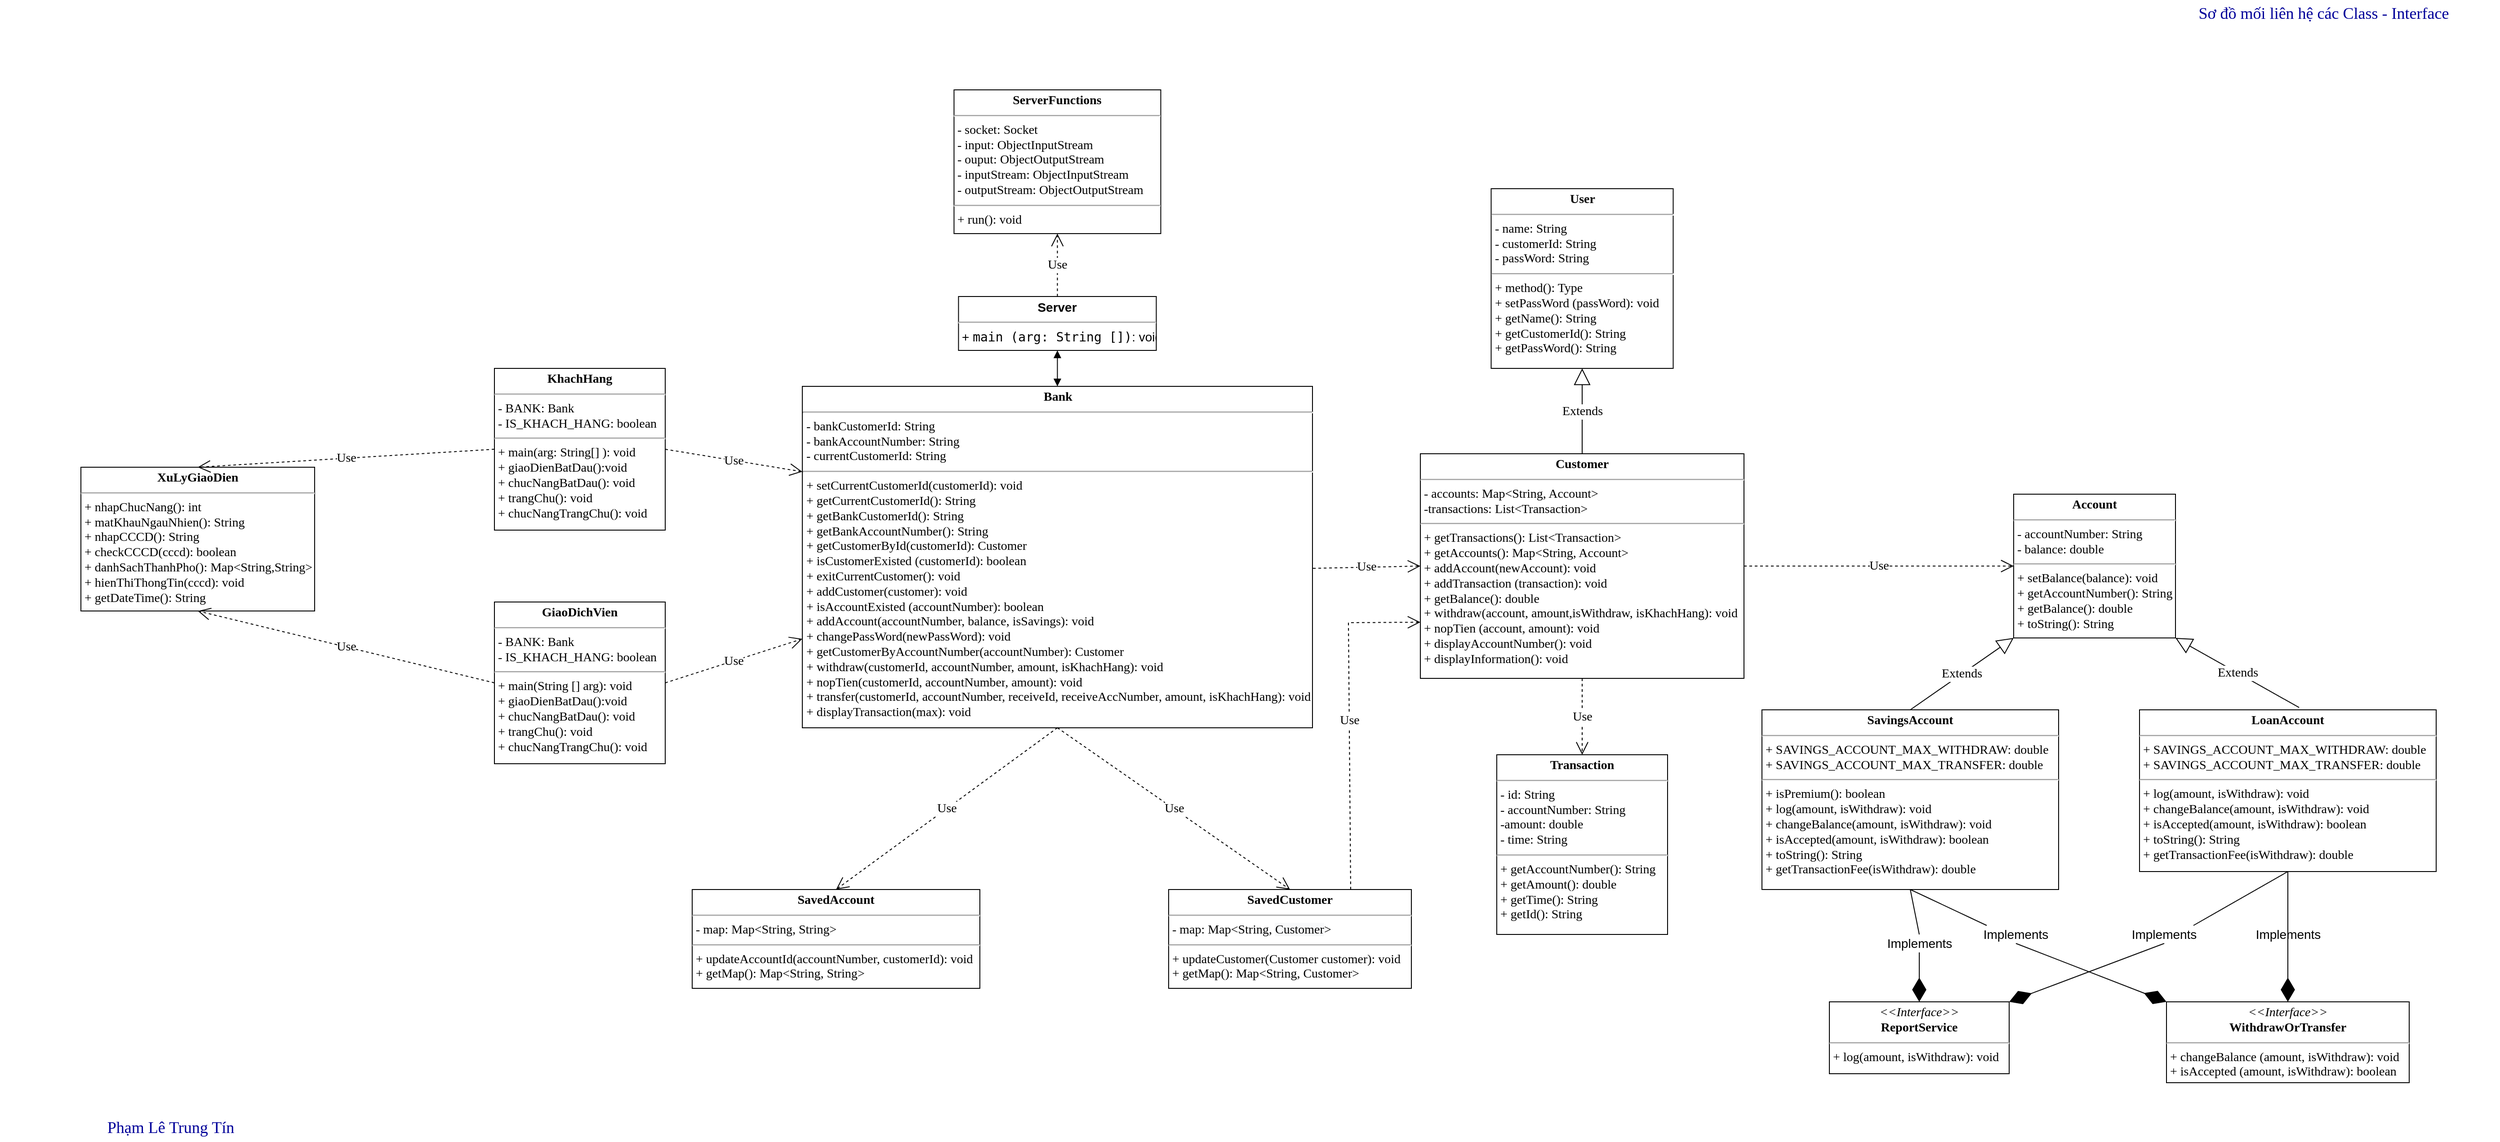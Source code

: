 <mxfile version="20.5.3" type="device"><diagram id="5MwMbsYOCPeQJ1MlZJoD" name="Page-1"><mxGraphModel dx="2586" dy="900" grid="1" gridSize="10" guides="1" tooltips="1" connect="1" arrows="1" fold="1" page="1" pageScale="1" pageWidth="850" pageHeight="1100" math="0" shadow="0"><root><mxCell id="0"/><mxCell id="1" parent="0"/><mxCell id="a6GrlZNtxc8CHDFFGJ54-2" value="&lt;p style=&quot;margin: 4px 0px 0px; text-align: center; font-size: 14px;&quot;&gt;&lt;b style=&quot;font-size: 14px;&quot;&gt;KhachHang&lt;/b&gt;&lt;/p&gt;&lt;hr style=&quot;font-size: 14px;&quot;&gt;&lt;p style=&quot;margin: 0px 0px 0px 4px; font-size: 14px;&quot;&gt;- BANK: Bank&lt;/p&gt;&lt;p style=&quot;margin: 0px 0px 0px 4px; font-size: 14px;&quot;&gt;- IS_KHACH_HANG: boolean&lt;/p&gt;&lt;hr style=&quot;font-size: 14px;&quot;&gt;&lt;p style=&quot;margin: 0px 0px 0px 4px; font-size: 14px;&quot;&gt;+ main(arg: String[] ): void&lt;/p&gt;&lt;p style=&quot;margin: 0px 0px 0px 4px; font-size: 14px;&quot;&gt;+&amp;nbsp;&lt;span style=&quot;background-color: rgb(255, 255, 255); font-size: 14px;&quot;&gt;giaoDienBatDau():void&lt;/span&gt;&lt;/p&gt;&lt;p style=&quot;margin: 0px 0px 0px 4px; font-size: 14px;&quot;&gt;&lt;span style=&quot;background-color: rgb(255, 255, 255); font-size: 14px;&quot;&gt;+&amp;nbsp;&lt;/span&gt;&lt;span style=&quot;font-size: 14px;&quot;&gt;chucNangBatDau&lt;/span&gt;&lt;span style=&quot;background-color: rgb(255, 255, 255); font-size: 14px;&quot;&gt;(): void&lt;/span&gt;&lt;/p&gt;&lt;p style=&quot;margin: 0px 0px 0px 4px; font-size: 14px;&quot;&gt;&lt;span style=&quot;background-color: rgb(255, 255, 255); font-size: 14px;&quot;&gt;+&amp;nbsp;&lt;/span&gt;&lt;span style=&quot;font-size: 14px;&quot;&gt;trangChu&lt;/span&gt;&lt;span style=&quot;background-color: rgb(255, 255, 255); font-size: 14px;&quot;&gt;(): void&lt;/span&gt;&lt;/p&gt;&lt;p style=&quot;margin: 0px 0px 0px 4px; font-size: 14px;&quot;&gt;&lt;span style=&quot;background-color: rgb(255, 255, 255); font-size: 14px;&quot;&gt;+&amp;nbsp;&lt;/span&gt;&lt;span style=&quot;font-size: 14px;&quot;&gt;chucNangTrangChu&lt;/span&gt;&lt;span style=&quot;background-color: rgb(255, 255, 255); font-size: 14px;&quot;&gt;(): void&lt;/span&gt;&lt;/p&gt;" style="verticalAlign=top;align=left;overflow=fill;fontSize=14;fontFamily=Times New Roman;html=1;strokeColor=#000000;fontColor=#000000;" parent="1" vertex="1"><mxGeometry x="-190" y="490" width="190" height="180" as="geometry"/></mxCell><mxCell id="a6GrlZNtxc8CHDFFGJ54-3" value="&lt;p style=&quot;margin: 4px 0px 0px; text-align: center; font-size: 14px;&quot;&gt;&lt;b style=&quot;font-size: 14px;&quot;&gt;GiaoDichVien&lt;/b&gt;&lt;/p&gt;&lt;hr style=&quot;font-size: 14px;&quot;&gt;&lt;p style=&quot;margin: 0px 0px 0px 4px; font-size: 14px;&quot;&gt;- BANK: Bank&lt;/p&gt;&lt;p style=&quot;margin: 0px 0px 0px 4px; font-size: 14px;&quot;&gt;- IS_KHACH_HANG: boolean&lt;/p&gt;&lt;hr style=&quot;font-size: 14px;&quot;&gt;&lt;p style=&quot;margin: 0px 0px 0px 4px; font-size: 14px;&quot;&gt;+ main(String [] arg): void&lt;/p&gt;&lt;p style=&quot;margin: 0px 0px 0px 4px; font-size: 14px;&quot;&gt;+&amp;nbsp;&lt;span style=&quot;background-color: rgb(255, 255, 255); font-size: 14px;&quot;&gt;giaoDienBatDau():void&lt;/span&gt;&lt;/p&gt;&lt;p style=&quot;margin: 0px 0px 0px 4px; font-size: 14px;&quot;&gt;&lt;span style=&quot;background-color: rgb(255, 255, 255); font-size: 14px;&quot;&gt;+&amp;nbsp;&lt;/span&gt;&lt;span style=&quot;font-size: 14px;&quot;&gt;chucNangBatDau&lt;/span&gt;&lt;span style=&quot;background-color: rgb(255, 255, 255); font-size: 14px;&quot;&gt;(): void&lt;/span&gt;&lt;/p&gt;&lt;p style=&quot;margin: 0px 0px 0px 4px; font-size: 14px;&quot;&gt;&lt;span style=&quot;background-color: rgb(255, 255, 255); font-size: 14px;&quot;&gt;+&amp;nbsp;&lt;/span&gt;&lt;span style=&quot;font-size: 14px;&quot;&gt;trangChu&lt;/span&gt;&lt;span style=&quot;background-color: rgb(255, 255, 255); font-size: 14px;&quot;&gt;(): void&lt;/span&gt;&lt;/p&gt;&lt;p style=&quot;margin: 0px 0px 0px 4px; font-size: 14px;&quot;&gt;&lt;span style=&quot;background-color: rgb(255, 255, 255); font-size: 14px;&quot;&gt;+&amp;nbsp;&lt;/span&gt;&lt;span style=&quot;font-size: 14px;&quot;&gt;chucNangTrangChu&lt;/span&gt;&lt;span style=&quot;background-color: rgb(255, 255, 255); font-size: 14px;&quot;&gt;(): void&lt;/span&gt;&lt;/p&gt;" style="verticalAlign=top;align=left;overflow=fill;fontSize=14;fontFamily=Times New Roman;html=1;strokeColor=#000000;fontColor=#000000;" parent="1" vertex="1"><mxGeometry x="-190" y="750" width="190" height="180" as="geometry"/></mxCell><mxCell id="a6GrlZNtxc8CHDFFGJ54-4" value="&lt;p style=&quot;margin: 4px 0px 0px; text-align: center; font-size: 14px;&quot;&gt;&lt;b style=&quot;font-size: 14px;&quot;&gt;Bank&lt;/b&gt;&lt;/p&gt;&lt;hr style=&quot;font-size: 14px;&quot;&gt;&lt;p style=&quot;margin: 0px 0px 0px 4px; font-size: 14px;&quot;&gt;-&amp;nbsp;&lt;span style=&quot;background-color: rgb(255, 255, 255); font-size: 14px;&quot;&gt;bankCustomerId&lt;/span&gt;&lt;span style=&quot;background-color: initial; font-size: 14px;&quot;&gt;: String&lt;/span&gt;&lt;/p&gt;&lt;p style=&quot;margin: 0px 0px 0px 4px; font-size: 14px;&quot;&gt;-&amp;nbsp;&lt;span style=&quot;background-color: rgb(255, 255, 255); font-size: 14px;&quot;&gt;bankAccountNumber:&lt;/span&gt;&lt;span style=&quot;background-color: initial; font-size: 14px;&quot;&gt;&amp;nbsp;String&lt;/span&gt;&lt;/p&gt;&lt;p style=&quot;margin: 0px 0px 0px 4px; font-size: 14px;&quot;&gt;&lt;span style=&quot;background-color: initial; font-size: 14px;&quot;&gt;-&amp;nbsp;&lt;/span&gt;&lt;span style=&quot;background-color: rgb(255, 255, 255); font-size: 14px;&quot;&gt;currentCustomerId: String&lt;/span&gt;&lt;/p&gt;&lt;hr style=&quot;font-size: 14px;&quot;&gt;&lt;p style=&quot;margin: 0px 0px 0px 4px; font-size: 14px;&quot;&gt;+&amp;nbsp;&lt;span style=&quot;font-size: 14px;&quot;&gt;setCurrentCustomerId&lt;/span&gt;&lt;span style=&quot;background-color: rgb(255, 255, 255); font-size: 14px;&quot;&gt;(&lt;/span&gt;&lt;span style=&quot;background-color: rgb(255, 255, 255); font-size: 14px;&quot;&gt;customerId): void&lt;/span&gt;&lt;/p&gt;&lt;p style=&quot;margin: 0px 0px 0px 4px; font-size: 14px;&quot;&gt;&lt;span style=&quot;background-color: rgb(255, 255, 255); font-size: 14px;&quot;&gt;+&amp;nbsp;&lt;/span&gt;&lt;span style=&quot;font-size: 14px;&quot;&gt;getCurrentCustomerId&lt;/span&gt;&lt;span style=&quot;background-color: rgb(255, 255, 255); font-size: 14px;&quot;&gt;(): String&lt;/span&gt;&lt;/p&gt;&lt;p style=&quot;margin: 0px 0px 0px 4px; font-size: 14px;&quot;&gt;+&amp;nbsp;&lt;span style=&quot;font-size: 14px;&quot;&gt;getBankCustomerId&lt;/span&gt;&lt;span style=&quot;background-color: rgb(255, 255, 255); font-size: 14px;&quot;&gt;()&lt;/span&gt;&lt;span style=&quot;background-color: initial; font-size: 14px;&quot;&gt;: String&lt;/span&gt;&lt;/p&gt;&lt;p style=&quot;margin: 0px 0px 0px 4px; font-size: 14px;&quot;&gt;&lt;span style=&quot;background-color: initial; font-size: 14px;&quot;&gt;+&amp;nbsp;&lt;/span&gt;&lt;span style=&quot;font-size: 14px;&quot;&gt;getBankAccountNumber&lt;/span&gt;&lt;span style=&quot;background-color: rgb(255, 255, 255); font-size: 14px;&quot;&gt;(): String&lt;/span&gt;&lt;/p&gt;&lt;p style=&quot;margin: 0px 0px 0px 4px; font-size: 14px;&quot;&gt;+&amp;nbsp;&lt;span style=&quot;background-color: rgb(255, 255, 255); font-size: 14px;&quot;&gt;getCustomerById&lt;/span&gt;&lt;span style=&quot;background-color: rgb(255, 255, 255); font-size: 14px;&quot;&gt;(&lt;/span&gt;&lt;span style=&quot;background-color: rgb(255, 255, 255); font-size: 14px;&quot;&gt;customerId)&lt;/span&gt;&lt;span style=&quot;background-color: rgb(255, 255, 255); font-size: 14px;&quot;&gt;:&amp;nbsp;&lt;/span&gt;&lt;span style=&quot;background-color: rgb(255, 255, 255); font-size: 14px;&quot;&gt;Customer&lt;/span&gt;&lt;/p&gt;&lt;p style=&quot;margin: 0px 0px 0px 4px; font-size: 14px;&quot;&gt;&lt;span style=&quot;background-color: rgb(255, 255, 255); font-size: 14px;&quot;&gt;+&amp;nbsp;&lt;/span&gt;&lt;span style=&quot;font-size: 14px;&quot;&gt;isCustomerExisted &lt;/span&gt;&lt;span style=&quot;background-color: rgb(255, 255, 255); font-size: 14px;&quot;&gt;(&lt;/span&gt;&lt;span style=&quot;background-color: rgb(255, 255, 255); font-size: 14px;&quot;&gt;customerId): boolean&lt;/span&gt;&lt;/p&gt;&lt;p style=&quot;margin: 0px 0px 0px 4px; font-size: 14px;&quot;&gt;&lt;span style=&quot;background-color: rgb(255, 255, 255); font-size: 14px;&quot;&gt;+&amp;nbsp;&lt;/span&gt;&lt;span style=&quot;font-size: 14px;&quot;&gt;exitCurrentCustomer&lt;/span&gt;&lt;span style=&quot;background-color: rgb(255, 255, 255); font-size: 14px;&quot;&gt;(): void&lt;/span&gt;&lt;/p&gt;&lt;p style=&quot;margin: 0px 0px 0px 4px; font-size: 14px;&quot;&gt;&lt;span style=&quot;background-color: rgb(255, 255, 255); font-size: 14px;&quot;&gt;+&amp;nbsp;&lt;/span&gt;&lt;span style=&quot;font-size: 14px;&quot;&gt;addCustomer&lt;/span&gt;&lt;span style=&quot;background-color: rgb(255, 255, 255); font-size: 14px;&quot;&gt;(&lt;/span&gt;&lt;span style=&quot;background-color: rgb(255, 255, 255); font-size: 14px;&quot;&gt;customer): void&lt;/span&gt;&lt;/p&gt;&lt;p style=&quot;margin: 0px 0px 0px 4px; font-size: 14px;&quot;&gt;&lt;span style=&quot;background-color: rgb(255, 255, 255); font-size: 14px;&quot;&gt;+&amp;nbsp;&lt;/span&gt;&lt;span style=&quot;font-size: 14px;&quot;&gt;isAccountExisted &lt;/span&gt;&lt;span style=&quot;background-color: rgb(255, 255, 255); font-size: 14px;&quot;&gt;(&lt;/span&gt;&lt;span style=&quot;background-color: rgb(255, 255, 255); font-size: 14px;&quot;&gt;accountNumber): boolean&lt;/span&gt;&lt;/p&gt;&lt;p style=&quot;margin: 0px 0px 0px 4px; font-size: 14px;&quot;&gt;&lt;span style=&quot;background-color: rgb(255, 255, 255); font-size: 14px;&quot;&gt;+&amp;nbsp;&lt;/span&gt;&lt;span style=&quot;font-size: 14px;&quot;&gt;addAccount&lt;/span&gt;&lt;span style=&quot;background-color: rgb(255, 255, 255); font-size: 14px;&quot;&gt;(&lt;/span&gt;&lt;span style=&quot;background-color: rgb(255, 255, 255); font-size: 14px;&quot;&gt;accountNumber, &lt;/span&gt;&lt;span style=&quot;background-color: rgb(255, 255, 255); font-size: 14px;&quot;&gt;balance, &lt;/span&gt;&lt;span style=&quot;background-color: rgb(255, 255, 255); font-size: 14px;&quot;&gt;isSavings): void&lt;/span&gt;&lt;/p&gt;&lt;p style=&quot;margin: 0px 0px 0px 4px; font-size: 14px;&quot;&gt;&lt;span style=&quot;background-color: rgb(255, 255, 255); font-size: 14px;&quot;&gt;+&amp;nbsp;&lt;/span&gt;changePassWord&lt;span style=&quot;background-color: rgb(255, 255, 255);&quot;&gt;(&lt;/span&gt;&lt;span style=&quot;background-color: rgb(255, 255, 255);&quot;&gt;newPassWord): void&lt;/span&gt;&lt;/p&gt;&lt;p style=&quot;margin: 0px 0px 0px 4px; font-size: 14px;&quot;&gt;&lt;span style=&quot;background-color: rgb(255, 255, 255); font-size: 14px;&quot;&gt;+&amp;nbsp;&lt;/span&gt;&lt;span style=&quot;font-size: 14px;&quot;&gt;getCustomerByAccountNumber&lt;/span&gt;&lt;span style=&quot;background-color: rgb(255, 255, 255); font-size: 14px;&quot;&gt;(&lt;/span&gt;&lt;span style=&quot;background-color: rgb(255, 255, 255); font-size: 14px;&quot;&gt;accountNumber): Customer&lt;/span&gt;&lt;/p&gt;&lt;p style=&quot;margin: 0px 0px 0px 4px; font-size: 14px;&quot;&gt;&lt;span style=&quot;background-color: rgb(255, 255, 255); font-size: 14px;&quot;&gt;+&amp;nbsp;&lt;/span&gt;&lt;span style=&quot;font-size: 14px;&quot;&gt;withdraw&lt;/span&gt;&lt;span style=&quot;background-color: rgb(255, 255, 255); font-size: 14px;&quot;&gt;(&lt;/span&gt;&lt;span style=&quot;background-color: rgb(255, 255, 255); font-size: 14px;&quot;&gt;customerId, &lt;/span&gt;&lt;span style=&quot;background-color: rgb(255, 255, 255); font-size: 14px;&quot;&gt;accountNumber, &lt;/span&gt;&lt;span style=&quot;background-color: rgb(255, 255, 255); font-size: 14px;&quot;&gt;amount, &lt;/span&gt;&lt;span style=&quot;background-color: rgb(255, 255, 255); font-size: 14px;&quot;&gt;isKhachHang): void&lt;/span&gt;&lt;/p&gt;&lt;p style=&quot;margin: 0px 0px 0px 4px; font-size: 14px;&quot;&gt;&lt;span style=&quot;background-color: rgb(255, 255, 255); font-size: 14px;&quot;&gt;+&amp;nbsp;&lt;/span&gt;&lt;span style=&quot;font-size: 14px;&quot;&gt;nopTien&lt;/span&gt;&lt;span style=&quot;background-color: rgb(255, 255, 255); font-size: 14px;&quot;&gt;(&lt;/span&gt;&lt;span style=&quot;background-color: rgb(255, 255, 255);&quot;&gt;customerId,&amp;nbsp;&lt;/span&gt;&lt;span style=&quot;background-color: rgb(255, 255, 255);&quot;&gt;accountNumber&lt;/span&gt;&lt;span style=&quot;background-color: rgb(255, 255, 255); font-size: 14px;&quot;&gt;, &lt;/span&gt;&lt;span style=&quot;background-color: rgb(255, 255, 255); font-size: 14px;&quot;&gt;amount): void&lt;/span&gt;&lt;/p&gt;&lt;p style=&quot;margin: 0px 0px 0px 4px; font-size: 14px;&quot;&gt;+ transfer&lt;span style=&quot;background-color: rgb(255, 255, 255); font-size: 14px;&quot;&gt;(&lt;/span&gt;&lt;span style=&quot;background-color: rgb(255, 255, 255);&quot;&gt;customerId,&amp;nbsp;&lt;/span&gt;&lt;span style=&quot;background-color: rgb(255, 255, 255);&quot;&gt;accountNumber, receiveId, receiveAccNumber&lt;/span&gt;&lt;span style=&quot;background-color: rgb(255, 255, 255); font-size: 14px;&quot;&gt;, &lt;/span&gt;&lt;span style=&quot;background-color: rgb(255, 255, 255); font-size: 14px;&quot;&gt;amount, &lt;/span&gt;i&lt;span style=&quot;background-color: rgb(255, 255, 255); font-size: 14px;&quot;&gt;sKhachHang): void&lt;/span&gt;&lt;/p&gt;&lt;p style=&quot;margin: 0px 0px 0px 4px; font-size: 14px;&quot;&gt;&lt;span style=&quot;background-color: rgb(255, 255, 255); font-size: 14px;&quot;&gt;+ displayTransaction&lt;/span&gt;(max): void&lt;/p&gt;&lt;p style=&quot;margin: 0px 0px 0px 4px; font-size: 14px;&quot;&gt;&lt;span style=&quot;background-color: rgb(255, 255, 255); font-size: 14px;&quot;&gt;&lt;br style=&quot;font-size: 14px;&quot;&gt;&lt;/span&gt;&lt;/p&gt;" style="verticalAlign=middle;align=left;overflow=fill;fontSize=14;fontFamily=Times New Roman;html=1;strokeColor=#000000;fontColor=#000000;" parent="1" vertex="1"><mxGeometry x="152.5" y="510" width="567.5" height="380" as="geometry"/></mxCell><mxCell id="a6GrlZNtxc8CHDFFGJ54-5" value="&lt;p style=&quot;margin: 4px 0px 0px; text-align: center; font-size: 14px;&quot;&gt;&lt;b style=&quot;font-size: 14px;&quot;&gt;Customer&lt;/b&gt;&lt;/p&gt;&lt;hr style=&quot;font-size: 14px;&quot;&gt;&lt;p style=&quot;margin: 0px 0px 0px 4px; font-size: 14px;&quot;&gt;-&amp;nbsp;&lt;span style=&quot;background-color: rgb(255, 255, 255); font-size: 14px;&quot;&gt;accounts&lt;/span&gt;&lt;span style=&quot;background-color: initial; font-size: 14px;&quot;&gt;:&amp;nbsp;&lt;/span&gt;&lt;span style=&quot;font-size: 14px;&quot;&gt;Map&lt;/span&gt;&lt;span style=&quot;background-color: rgb(255, 255, 255); font-size: 14px;&quot;&gt;&amp;lt;&lt;/span&gt;&lt;span style=&quot;font-size: 14px;&quot;&gt;String&lt;/span&gt;&lt;span style=&quot;background-color: rgb(255, 255, 255); font-size: 14px;&quot;&gt;, &lt;/span&gt;&lt;span style=&quot;font-size: 14px;&quot;&gt;Account&lt;/span&gt;&lt;span style=&quot;background-color: rgb(255, 255, 255); font-size: 14px;&quot;&gt;&amp;gt;&lt;/span&gt;&lt;/p&gt;&lt;p style=&quot;margin: 0px 0px 0px 4px; font-size: 14px;&quot;&gt;&lt;span style=&quot;background-color: rgb(255, 255, 255); font-size: 14px;&quot;&gt;-&lt;/span&gt;&lt;span style=&quot;background-color: rgb(255, 255, 255); font-size: 14px;&quot;&gt;transactions:&amp;nbsp;&lt;/span&gt;&lt;span style=&quot;font-size: 14px;&quot;&gt;List&lt;/span&gt;&lt;span style=&quot;background-color: rgb(255, 255, 255); font-size: 14px;&quot;&gt;&amp;lt;&lt;/span&gt;&lt;span style=&quot;font-size: 14px;&quot;&gt;Transaction&lt;/span&gt;&lt;span style=&quot;background-color: rgb(255, 255, 255); font-size: 14px;&quot;&gt;&amp;gt;&lt;/span&gt;&lt;/p&gt;&lt;hr style=&quot;font-size: 14px;&quot;&gt;&lt;p style=&quot;margin: 0px 0px 0px 4px; font-size: 14px;&quot;&gt;+&amp;nbsp;&lt;span style=&quot;background-color: rgb(255, 255, 255); font-size: 14px;&quot;&gt;getTransactions&lt;/span&gt;&lt;span style=&quot;background-color: initial; font-size: 14px;&quot;&gt;():&amp;nbsp;&lt;/span&gt;&lt;span style=&quot;font-size: 14px;&quot;&gt;List&lt;/span&gt;&lt;span style=&quot;background-color: rgb(255, 255, 255); font-size: 14px;&quot;&gt;&amp;lt;&lt;/span&gt;&lt;span style=&quot;font-size: 14px;&quot;&gt;Transaction&lt;/span&gt;&lt;span style=&quot;background-color: rgb(255, 255, 255); font-size: 14px;&quot;&gt;&amp;gt;&lt;/span&gt;&lt;/p&gt;&lt;p style=&quot;margin: 0px 0px 0px 4px; font-size: 14px;&quot;&gt;&lt;span style=&quot;background-color: rgb(255, 255, 255); font-size: 14px;&quot;&gt;+&amp;nbsp;&lt;/span&gt;&lt;span style=&quot;font-size: 14px;&quot;&gt;getAccounts&lt;/span&gt;&lt;span style=&quot;background-color: rgb(255, 255, 255); font-size: 14px;&quot;&gt;():&amp;nbsp;&lt;/span&gt;&lt;span style=&quot;font-size: 14px;&quot;&gt;Map&lt;/span&gt;&lt;span style=&quot;background-color: rgb(255, 255, 255); font-size: 14px;&quot;&gt;&amp;lt;&lt;/span&gt;&lt;span style=&quot;font-size: 14px;&quot;&gt;String&lt;/span&gt;&lt;span style=&quot;background-color: rgb(255, 255, 255); font-size: 14px;&quot;&gt;, &lt;/span&gt;&lt;span style=&quot;font-size: 14px;&quot;&gt;Account&lt;/span&gt;&lt;span style=&quot;background-color: rgb(255, 255, 255); font-size: 14px;&quot;&gt;&amp;gt;&lt;/span&gt;&lt;/p&gt;&lt;p style=&quot;margin: 0px 0px 0px 4px; font-size: 14px;&quot;&gt;&lt;span style=&quot;background-color: rgb(255, 255, 255); font-size: 14px;&quot;&gt;+&amp;nbsp;&lt;/span&gt;&lt;span style=&quot;font-size: 14px;&quot;&gt;addAccount&lt;/span&gt;&lt;span style=&quot;background-color: rgb(255, 255, 255); font-size: 14px;&quot;&gt;(&lt;/span&gt;&lt;span style=&quot;background-color: rgb(255, 255, 255); font-size: 14px;&quot;&gt;newAccount): void&lt;/span&gt;&lt;/p&gt;&lt;p style=&quot;margin: 0px 0px 0px 4px; font-size: 14px;&quot;&gt;&lt;span style=&quot;background-color: rgb(255, 255, 255); font-size: 14px;&quot;&gt;+&amp;nbsp;&lt;/span&gt;&lt;span style=&quot;font-size: 14px;&quot;&gt;addTransaction &lt;/span&gt;&lt;span style=&quot;background-color: rgb(255, 255, 255); font-size: 14px;&quot;&gt;(&lt;/span&gt;&lt;span style=&quot;background-color: rgb(255, 255, 255); font-size: 14px;&quot;&gt;transaction): void&lt;/span&gt;&lt;/p&gt;&lt;p style=&quot;margin: 0px 0px 0px 4px; font-size: 14px;&quot;&gt;&lt;span style=&quot;background-color: rgb(255, 255, 255); font-size: 14px;&quot;&gt;+&amp;nbsp;&lt;/span&gt;&lt;span style=&quot;font-size: 14px;&quot;&gt;getBalance&lt;/span&gt;&lt;span style=&quot;background-color: rgb(255, 255, 255); font-size: 14px;&quot;&gt;(): double&lt;/span&gt;&lt;/p&gt;&lt;p style=&quot;margin: 0px 0px 0px 4px; font-size: 14px;&quot;&gt;&lt;span style=&quot;background-color: rgb(255, 255, 255); font-size: 14px;&quot;&gt;+&amp;nbsp;&lt;/span&gt;&lt;span style=&quot;font-size: 14px;&quot;&gt;withdraw&lt;/span&gt;&lt;span style=&quot;background-color: rgb(255, 255, 255); font-size: 14px;&quot;&gt;(&lt;/span&gt;&lt;span style=&quot;background-color: rgb(255, 255, 255); font-size: 14px;&quot;&gt;account, &lt;/span&gt;&lt;span style=&quot;background-color: rgb(255, 255, 255); font-size: 14px;&quot;&gt;amount,&lt;/span&gt;&lt;span style=&quot;background-color: rgb(255, 255, 255); font-size: 14px;&quot;&gt;isWithdraw, &lt;/span&gt;&lt;span style=&quot;background-color: rgb(255, 255, 255); font-size: 14px;&quot;&gt;isKhachHang): void&lt;/span&gt;&lt;/p&gt;&lt;p style=&quot;margin: 0px 0px 0px 4px; font-size: 14px;&quot;&gt;&lt;span style=&quot;background-color: rgb(255, 255, 255); font-size: 14px;&quot;&gt;+&amp;nbsp;&lt;/span&gt;&lt;span style=&quot;font-size: 14px;&quot;&gt;nopTien &lt;/span&gt;&lt;span style=&quot;background-color: rgb(255, 255, 255); font-size: 14px;&quot;&gt;(&lt;/span&gt;&lt;span style=&quot;background-color: rgb(255, 255, 255); font-size: 14px;&quot;&gt;account, &lt;/span&gt;&lt;span style=&quot;background-color: rgb(255, 255, 255); font-size: 14px;&quot;&gt;amount): void&lt;/span&gt;&lt;/p&gt;&lt;p style=&quot;margin: 0px 0px 0px 4px; font-size: 14px;&quot;&gt;&lt;span style=&quot;background-color: rgb(255, 255, 255); font-size: 14px;&quot;&gt;+&amp;nbsp;&lt;/span&gt;&lt;span style=&quot;font-size: 14px;&quot;&gt;displayAccountNumber&lt;/span&gt;&lt;span style=&quot;background-color: rgb(255, 255, 255); font-size: 14px;&quot;&gt;(): void&lt;/span&gt;&lt;/p&gt;&lt;p style=&quot;margin: 0px 0px 0px 4px; font-size: 14px;&quot;&gt;&lt;span style=&quot;background-color: rgb(255, 255, 255); font-size: 14px;&quot;&gt;+&amp;nbsp;&lt;/span&gt;&lt;span style=&quot;font-size: 14px;&quot;&gt;displayInformation&lt;/span&gt;&lt;span style=&quot;background-color: rgb(255, 255, 255); font-size: 14px;&quot;&gt;(): void&lt;/span&gt;&lt;/p&gt;" style="verticalAlign=top;align=left;overflow=fill;fontSize=14;fontFamily=Times New Roman;html=1;strokeColor=#000000;fontColor=#000000;" parent="1" vertex="1"><mxGeometry x="840" y="585" width="360" height="250" as="geometry"/></mxCell><mxCell id="a6GrlZNtxc8CHDFFGJ54-6" value="&lt;p style=&quot;margin: 4px 0px 0px; text-align: center; font-size: 14px;&quot;&gt;&lt;b style=&quot;font-size: 14px;&quot;&gt;Account&lt;/b&gt;&lt;/p&gt;&lt;hr style=&quot;font-size: 14px;&quot;&gt;&lt;p style=&quot;margin: 0px 0px 0px 4px; font-size: 14px;&quot;&gt;-&amp;nbsp;&lt;span style=&quot;background-color: rgb(255, 255, 255); font-size: 14px;&quot;&gt;accountNumber&lt;/span&gt;&lt;span style=&quot;background-color: initial; font-size: 14px;&quot;&gt;: String&lt;/span&gt;&lt;/p&gt;&lt;p style=&quot;margin: 0px 0px 0px 4px; font-size: 14px;&quot;&gt;&lt;span style=&quot;background-color: initial; font-size: 14px;&quot;&gt;-&amp;nbsp;&lt;/span&gt;&lt;span style=&quot;background-color: rgb(255, 255, 255); font-size: 14px;&quot;&gt;balance: double&lt;/span&gt;&lt;/p&gt;&lt;hr style=&quot;font-size: 14px;&quot;&gt;&lt;p style=&quot;margin: 0px 0px 0px 4px; font-size: 14px;&quot;&gt;+&amp;nbsp;&lt;span style=&quot;font-size: 14px;&quot;&gt;setBalance&lt;/span&gt;&lt;span style=&quot;background-color: rgb(255, 255, 255); font-size: 14px;&quot;&gt;(&lt;/span&gt;&lt;span style=&quot;background-color: rgb(255, 255, 255); font-size: 14px;&quot;&gt;balance)&lt;/span&gt;&lt;span style=&quot;background-color: initial; font-size: 14px;&quot;&gt;: void&lt;/span&gt;&lt;/p&gt;&lt;p style=&quot;margin: 0px 0px 0px 4px; font-size: 14px;&quot;&gt;+&amp;nbsp;&lt;span style=&quot;font-size: 14px;&quot;&gt;getAccountNumber&lt;/span&gt;&lt;span style=&quot;background-color: rgb(255, 255, 255); font-size: 14px;&quot;&gt;(): String&lt;/span&gt;&lt;/p&gt;&lt;p style=&quot;margin: 0px 0px 0px 4px; font-size: 14px;&quot;&gt;&lt;span style=&quot;background-color: rgb(255, 255, 255); font-size: 14px;&quot;&gt;+&amp;nbsp;&lt;/span&gt;&lt;span style=&quot;font-size: 14px;&quot;&gt;getBalance&lt;/span&gt;&lt;span style=&quot;background-color: rgb(255, 255, 255); font-size: 14px;&quot;&gt;(): double&lt;/span&gt;&lt;/p&gt;&lt;p style=&quot;margin: 0px 0px 0px 4px; font-size: 14px;&quot;&gt;&lt;span style=&quot;background-color: rgb(255, 255, 255); font-size: 14px;&quot;&gt;+&amp;nbsp;&lt;/span&gt;&lt;span style=&quot;font-size: 14px;&quot;&gt;toString&lt;/span&gt;&lt;span style=&quot;background-color: rgb(255, 255, 255); font-size: 14px;&quot;&gt;(): String&lt;/span&gt;&lt;/p&gt;" style="verticalAlign=top;align=left;overflow=fill;fontSize=14;fontFamily=Times New Roman;html=1;strokeColor=#000000;fontColor=#000000;" parent="1" vertex="1"><mxGeometry x="1500" y="630" width="180" height="160" as="geometry"/></mxCell><mxCell id="a6GrlZNtxc8CHDFFGJ54-7" value="&lt;p style=&quot;margin: 4px 0px 0px; text-align: center; font-size: 14px;&quot;&gt;&lt;b style=&quot;font-size: 14px;&quot;&gt;SavingsAccount&lt;/b&gt;&lt;/p&gt;&lt;hr style=&quot;font-size: 14px;&quot;&gt;&lt;p style=&quot;margin: 0px 0px 0px 4px; font-size: 14px;&quot;&gt;+&amp;nbsp;&lt;span style=&quot;background-color: rgb(255, 255, 255); font-size: 14px;&quot;&gt;SAVINGS_ACCOUNT_MAX_WITHDRAW&lt;/span&gt;&lt;span style=&quot;background-color: initial; font-size: 14px;&quot;&gt;: double&lt;/span&gt;&lt;/p&gt;&lt;p style=&quot;margin: 0px 0px 0px 4px; font-size: 14px;&quot;&gt;&lt;span style=&quot;background-color: initial; font-size: 14px;&quot;&gt;+&amp;nbsp;&lt;/span&gt;&lt;span style=&quot;background-color: rgb(255, 255, 255); font-size: 14px;&quot;&gt;SAVINGS_ACCOUNT_MAX_TRANSFER: double&lt;/span&gt;&lt;/p&gt;&lt;hr style=&quot;font-size: 14px;&quot;&gt;&lt;p style=&quot;margin: 0px 0px 0px 4px; font-size: 14px;&quot;&gt;+&amp;nbsp;&lt;span style=&quot;font-size: 14px;&quot;&gt;isPremium&lt;/span&gt;&lt;span style=&quot;background-color: rgb(255, 255, 255); font-size: 14px;&quot;&gt;()&lt;/span&gt;&lt;span style=&quot;background-color: initial; font-size: 14px;&quot;&gt;: boolean&lt;/span&gt;&lt;/p&gt;&lt;p style=&quot;margin: 0px 0px 0px 4px; font-size: 14px;&quot;&gt;&lt;span style=&quot;background-color: initial; font-size: 14px;&quot;&gt;+&amp;nbsp;&lt;/span&gt;&lt;span style=&quot;font-size: 14px;&quot;&gt;log&lt;/span&gt;&lt;span style=&quot;background-color: rgb(255, 255, 255); font-size: 14px;&quot;&gt;(&lt;/span&gt;&lt;span style=&quot;background-color: rgb(255, 255, 255); font-size: 14px;&quot;&gt;amount, &lt;/span&gt;&lt;span style=&quot;background-color: rgb(255, 255, 255); font-size: 14px;&quot;&gt;isWithdraw): void&lt;/span&gt;&lt;/p&gt;&lt;p style=&quot;margin: 0px 0px 0px 4px; font-size: 14px;&quot;&gt;&lt;span style=&quot;background-color: rgb(255, 255, 255); font-size: 14px;&quot;&gt;+&amp;nbsp;&lt;/span&gt;&lt;span style=&quot;font-size: 14px;&quot;&gt;changeBalance&lt;/span&gt;&lt;span style=&quot;background-color: rgb(255, 255, 255); font-size: 14px;&quot;&gt;(&lt;/span&gt;&lt;span style=&quot;background-color: rgb(255, 255, 255); font-size: 14px;&quot;&gt;amount, &lt;/span&gt;&lt;span style=&quot;background-color: rgb(255, 255, 255); font-size: 14px;&quot;&gt;isWithdraw): void&lt;/span&gt;&lt;/p&gt;&lt;p style=&quot;margin: 0px 0px 0px 4px; font-size: 14px;&quot;&gt;&lt;span style=&quot;background-color: rgb(255, 255, 255); font-size: 14px;&quot;&gt;+&amp;nbsp;&lt;/span&gt;&lt;span style=&quot;font-size: 14px;&quot;&gt;isAccepted&lt;/span&gt;&lt;span style=&quot;background-color: rgb(255, 255, 255); font-size: 14px;&quot;&gt;(&lt;/span&gt;&lt;span style=&quot;background-color: rgb(255, 255, 255); font-size: 14px;&quot;&gt;amount, &lt;/span&gt;&lt;span style=&quot;background-color: rgb(255, 255, 255); font-size: 14px;&quot;&gt;isWithdraw): boolean&lt;/span&gt;&lt;/p&gt;&lt;p style=&quot;margin: 0px 0px 0px 4px; font-size: 14px;&quot;&gt;&lt;span style=&quot;background-color: rgb(255, 255, 255); font-size: 14px;&quot;&gt;+&amp;nbsp;&lt;/span&gt;&lt;span style=&quot;font-size: 14px;&quot;&gt;toString&lt;/span&gt;&lt;span style=&quot;background-color: rgb(255, 255, 255); font-size: 14px;&quot;&gt;(): String&lt;/span&gt;&lt;/p&gt;&lt;p style=&quot;margin: 0px 0px 0px 4px; font-size: 14px;&quot;&gt;&lt;span style=&quot;background-color: rgb(255, 255, 255); font-size: 14px;&quot;&gt;+&amp;nbsp;&lt;/span&gt;&lt;span style=&quot;font-size: 14px;&quot;&gt;getTransactionFee&lt;/span&gt;&lt;span style=&quot;background-color: rgb(255, 255, 255); font-size: 14px;&quot;&gt;(&lt;/span&gt;&lt;span style=&quot;background-color: rgb(255, 255, 255); font-size: 14px;&quot;&gt;isWithdraw): double&lt;/span&gt;&lt;/p&gt;" style="verticalAlign=top;align=left;overflow=fill;fontSize=14;fontFamily=Times New Roman;html=1;strokeColor=#000000;fontColor=#000000;" parent="1" vertex="1"><mxGeometry x="1220" y="870" width="330" height="200" as="geometry"/></mxCell><mxCell id="a6GrlZNtxc8CHDFFGJ54-8" value="&lt;p style=&quot;margin: 4px 0px 0px; text-align: center; font-size: 14px;&quot;&gt;&lt;b style=&quot;font-size: 14px;&quot;&gt;LoanAccount&lt;/b&gt;&lt;/p&gt;&lt;hr style=&quot;font-size: 14px;&quot;&gt;&lt;p style=&quot;margin: 0px 0px 0px 4px; font-size: 14px;&quot;&gt;+&amp;nbsp;&lt;span style=&quot;background-color: rgb(255, 255, 255); font-size: 14px;&quot;&gt;SAVINGS_ACCOUNT_MAX_WITHDRAW&lt;/span&gt;&lt;span style=&quot;background-color: initial; font-size: 14px;&quot;&gt;: double&lt;/span&gt;&lt;/p&gt;&lt;p style=&quot;margin: 0px 0px 0px 4px; font-size: 14px;&quot;&gt;&lt;span style=&quot;background-color: initial; font-size: 14px;&quot;&gt;+&amp;nbsp;&lt;/span&gt;&lt;span style=&quot;background-color: rgb(255, 255, 255); font-size: 14px;&quot;&gt;SAVINGS_ACCOUNT_MAX_TRANSFER: double&lt;/span&gt;&lt;/p&gt;&lt;hr style=&quot;font-size: 14px;&quot;&gt;&lt;p style=&quot;margin: 0px 0px 0px 4px; font-size: 14px;&quot;&gt;&lt;span style=&quot;background-color: initial;&quot;&gt;+&amp;nbsp;&lt;/span&gt;&lt;span style=&quot;background-color: initial;&quot;&gt;log&lt;/span&gt;&lt;span style=&quot;background-color: rgb(255, 255, 255);&quot;&gt;(&lt;/span&gt;&lt;span style=&quot;background-color: rgb(255, 255, 255);&quot;&gt;amount, &lt;/span&gt;&lt;span style=&quot;background-color: rgb(255, 255, 255);&quot;&gt;isWithdraw): void&lt;/span&gt;&lt;br&gt;&lt;/p&gt;&lt;p style=&quot;margin: 0px 0px 0px 4px; font-size: 14px;&quot;&gt;&lt;span style=&quot;background-color: rgb(255, 255, 255); font-size: 14px;&quot;&gt;+&amp;nbsp;&lt;/span&gt;&lt;span style=&quot;font-size: 14px;&quot;&gt;changeBalance&lt;/span&gt;&lt;span style=&quot;background-color: rgb(255, 255, 255); font-size: 14px;&quot;&gt;(&lt;/span&gt;&lt;span style=&quot;background-color: rgb(255, 255, 255); font-size: 14px;&quot;&gt;amount, &lt;/span&gt;&lt;span style=&quot;background-color: rgb(255, 255, 255); font-size: 14px;&quot;&gt;isWithdraw): void&lt;/span&gt;&lt;/p&gt;&lt;p style=&quot;margin: 0px 0px 0px 4px; font-size: 14px;&quot;&gt;&lt;span style=&quot;background-color: rgb(255, 255, 255); font-size: 14px;&quot;&gt;+&amp;nbsp;&lt;/span&gt;&lt;span style=&quot;font-size: 14px;&quot;&gt;isAccepted&lt;/span&gt;&lt;span style=&quot;background-color: rgb(255, 255, 255); font-size: 14px;&quot;&gt;(&lt;/span&gt;&lt;span style=&quot;background-color: rgb(255, 255, 255); font-size: 14px;&quot;&gt;amount, &lt;/span&gt;&lt;span style=&quot;background-color: rgb(255, 255, 255); font-size: 14px;&quot;&gt;isWithdraw): boolean&lt;/span&gt;&lt;/p&gt;&lt;p style=&quot;margin: 0px 0px 0px 4px; font-size: 14px;&quot;&gt;&lt;span style=&quot;background-color: rgb(255, 255, 255); font-size: 14px;&quot;&gt;+&amp;nbsp;&lt;/span&gt;&lt;span style=&quot;font-size: 14px;&quot;&gt;toString&lt;/span&gt;&lt;span style=&quot;background-color: rgb(255, 255, 255); font-size: 14px;&quot;&gt;(): String&lt;/span&gt;&lt;/p&gt;&lt;p style=&quot;margin: 0px 0px 0px 4px; font-size: 14px;&quot;&gt;&lt;span style=&quot;background-color: rgb(255, 255, 255); font-size: 14px;&quot;&gt;+&amp;nbsp;&lt;/span&gt;&lt;span style=&quot;font-size: 14px;&quot;&gt;getTransactionFee&lt;/span&gt;&lt;span style=&quot;background-color: rgb(255, 255, 255); font-size: 14px;&quot;&gt;(&lt;/span&gt;&lt;span style=&quot;background-color: rgb(255, 255, 255); font-size: 14px;&quot;&gt;isWithdraw): double&lt;/span&gt;&lt;/p&gt;" style="verticalAlign=top;align=left;overflow=fill;fontSize=14;fontFamily=Times New Roman;html=1;strokeColor=#000000;fontColor=#000000;" parent="1" vertex="1"><mxGeometry x="1640" y="870" width="330" height="180" as="geometry"/></mxCell><mxCell id="a6GrlZNtxc8CHDFFGJ54-9" value="&lt;p style=&quot;margin: 4px 0px 0px; text-align: center; font-size: 14px;&quot;&gt;&lt;b style=&quot;font-size: 14px;&quot;&gt;Transaction&lt;/b&gt;&lt;/p&gt;&lt;hr style=&quot;font-size: 14px;&quot;&gt;&lt;p style=&quot;margin: 0px 0px 0px 4px; font-size: 14px;&quot;&gt;-&amp;nbsp;&lt;span style=&quot;background-color: rgb(255, 255, 255); font-size: 14px;&quot;&gt;id&lt;/span&gt;&lt;span style=&quot;background-color: initial; font-size: 14px;&quot;&gt;: String&lt;/span&gt;&lt;/p&gt;&lt;p style=&quot;margin: 0px 0px 0px 4px; font-size: 14px;&quot;&gt;&lt;span style=&quot;background-color: initial; font-size: 14px;&quot;&gt;-&amp;nbsp;&lt;/span&gt;&lt;span style=&quot;background-color: rgb(255, 255, 255); font-size: 14px;&quot;&gt;accountNumber: String&lt;/span&gt;&lt;/p&gt;&lt;p style=&quot;margin: 0px 0px 0px 4px; font-size: 14px;&quot;&gt;&lt;span style=&quot;background-color: rgb(255, 255, 255); font-size: 14px;&quot;&gt;-&lt;/span&gt;&lt;span style=&quot;background-color: rgb(255, 255, 255); font-size: 14px;&quot;&gt;amount: double&lt;/span&gt;&lt;/p&gt;&lt;p style=&quot;margin: 0px 0px 0px 4px; font-size: 14px;&quot;&gt;&lt;span style=&quot;background-color: rgb(255, 255, 255); font-size: 14px;&quot;&gt;-&amp;nbsp;&lt;/span&gt;&lt;span style=&quot;background-color: rgb(255, 255, 255); font-size: 14px;&quot;&gt;time: String&lt;/span&gt;&lt;/p&gt;&lt;hr style=&quot;font-size: 14px;&quot;&gt;&lt;p style=&quot;margin: 0px 0px 0px 4px; font-size: 14px;&quot;&gt;+&amp;nbsp;&lt;span style=&quot;font-size: 14px;&quot;&gt;getAccountNumber&lt;/span&gt;&lt;span style=&quot;background-color: rgb(255, 255, 255); font-size: 14px;&quot;&gt;()&lt;/span&gt;&lt;span style=&quot;background-color: initial; font-size: 14px;&quot;&gt;: String&lt;/span&gt;&lt;/p&gt;&lt;p style=&quot;margin: 0px 0px 0px 4px; font-size: 14px;&quot;&gt;&lt;span style=&quot;background-color: initial; font-size: 14px;&quot;&gt;+&amp;nbsp;&lt;/span&gt;&lt;span style=&quot;font-size: 14px;&quot;&gt;getAmount&lt;/span&gt;&lt;span style=&quot;background-color: rgb(255, 255, 255); font-size: 14px;&quot;&gt;(): double&lt;/span&gt;&lt;/p&gt;&lt;p style=&quot;margin: 0px 0px 0px 4px; font-size: 14px;&quot;&gt;&lt;span style=&quot;background-color: rgb(255, 255, 255); font-size: 14px;&quot;&gt;+&amp;nbsp;&lt;/span&gt;&lt;span style=&quot;font-size: 14px;&quot;&gt;getTime&lt;/span&gt;&lt;span style=&quot;background-color: rgb(255, 255, 255); font-size: 14px;&quot;&gt;(): String&lt;/span&gt;&lt;/p&gt;&lt;p style=&quot;margin: 0px 0px 0px 4px; font-size: 14px;&quot;&gt;&lt;span style=&quot;background-color: rgb(255, 255, 255); font-size: 14px;&quot;&gt;+&amp;nbsp;&lt;/span&gt;&lt;span style=&quot;font-size: 14px;&quot;&gt;getId&lt;/span&gt;&lt;span style=&quot;background-color: rgb(255, 255, 255); font-size: 14px;&quot;&gt;(): String&lt;/span&gt;&lt;/p&gt;" style="verticalAlign=top;align=left;overflow=fill;fontSize=14;fontFamily=Times New Roman;html=1;strokeColor=#000000;fontColor=#000000;" parent="1" vertex="1"><mxGeometry x="925" y="920" width="190" height="200" as="geometry"/></mxCell><mxCell id="a6GrlZNtxc8CHDFFGJ54-10" value="&lt;p style=&quot;margin: 4px 0px 0px; text-align: center; font-size: 14px;&quot;&gt;&lt;b style=&quot;font-size: 14px;&quot;&gt;User&lt;/b&gt;&lt;/p&gt;&lt;hr style=&quot;font-size: 14px;&quot;&gt;&lt;p style=&quot;margin: 0px 0px 0px 4px; font-size: 14px;&quot;&gt;-&amp;nbsp;&lt;span style=&quot;background-color: rgb(255, 255, 255); font-size: 14px;&quot;&gt;name&lt;/span&gt;&lt;span style=&quot;background-color: initial; font-size: 14px;&quot;&gt;: String&lt;/span&gt;&lt;/p&gt;&lt;p style=&quot;margin: 0px 0px 0px 4px; font-size: 14px;&quot;&gt;&lt;span style=&quot;background-color: initial; font-size: 14px;&quot;&gt;-&amp;nbsp;&lt;/span&gt;&lt;span style=&quot;background-color: rgb(255, 255, 255); font-size: 14px;&quot;&gt;customerId: String&lt;/span&gt;&lt;/p&gt;&lt;p style=&quot;margin: 0px 0px 0px 4px; font-size: 14px;&quot;&gt;&lt;span style=&quot;background-color: rgb(255, 255, 255); font-size: 14px;&quot;&gt;-&amp;nbsp;&lt;/span&gt;&lt;span style=&quot;background-color: rgb(255, 255, 255); font-size: 14px;&quot;&gt;passWord: String&lt;/span&gt;&lt;/p&gt;&lt;hr style=&quot;font-size: 14px;&quot;&gt;&lt;p style=&quot;margin: 0px 0px 0px 4px; font-size: 14px;&quot;&gt;+ method(): Type&lt;/p&gt;&lt;p style=&quot;margin: 0px 0px 0px 4px; font-size: 14px;&quot;&gt;+&amp;nbsp;&lt;span style=&quot;font-size: 14px;&quot;&gt;setPassWord &lt;/span&gt;&lt;span style=&quot;background-color: rgb(255, 255, 255); font-size: 14px;&quot;&gt;(&lt;/span&gt;&lt;span style=&quot;background-color: rgb(255, 255, 255); font-size: 14px;&quot;&gt;passWord): void&lt;/span&gt;&lt;/p&gt;&lt;p style=&quot;margin: 0px 0px 0px 4px; font-size: 14px;&quot;&gt;&lt;span style=&quot;background-color: rgb(255, 255, 255); font-size: 14px;&quot;&gt;+&amp;nbsp;&lt;/span&gt;&lt;span style=&quot;font-size: 14px;&quot;&gt;getName&lt;/span&gt;&lt;span style=&quot;background-color: rgb(255, 255, 255); font-size: 14px;&quot;&gt;(): String&lt;/span&gt;&lt;/p&gt;&lt;p style=&quot;margin: 0px 0px 0px 4px; font-size: 14px;&quot;&gt;&lt;span style=&quot;background-color: rgb(255, 255, 255); font-size: 14px;&quot;&gt;+&amp;nbsp;&lt;/span&gt;&lt;span style=&quot;font-size: 14px;&quot;&gt;getCustomerId&lt;/span&gt;&lt;span style=&quot;background-color: rgb(255, 255, 255); font-size: 14px;&quot;&gt;(): String&lt;/span&gt;&lt;/p&gt;&lt;p style=&quot;margin: 0px 0px 0px 4px; font-size: 14px;&quot;&gt;&lt;span style=&quot;background-color: rgb(255, 255, 255); font-size: 14px;&quot;&gt;+&amp;nbsp;&lt;/span&gt;&lt;span style=&quot;font-size: 14px;&quot;&gt;getPassWord&lt;/span&gt;&lt;span style=&quot;background-color: rgb(255, 255, 255); font-size: 14px;&quot;&gt;(): String&lt;/span&gt;&lt;/p&gt;" style="verticalAlign=top;align=left;overflow=fill;fontSize=14;fontFamily=Times New Roman;html=1;strokeColor=#000000;fontColor=#000000;" parent="1" vertex="1"><mxGeometry x="918.75" y="290" width="202.5" height="200" as="geometry"/></mxCell><mxCell id="a6GrlZNtxc8CHDFFGJ54-11" value="&lt;p style=&quot;margin: 4px 0px 0px; text-align: center; font-size: 14px;&quot;&gt;&lt;b style=&quot;font-size: 14px;&quot;&gt;SavedAccount&lt;/b&gt;&lt;/p&gt;&lt;hr style=&quot;font-size: 14px;&quot;&gt;&lt;p style=&quot;margin: 0px 0px 0px 4px; font-size: 14px;&quot;&gt;-&amp;nbsp;&lt;span style=&quot;background-color: rgb(255, 255, 255); font-size: 14px;&quot;&gt;map&lt;/span&gt;&lt;span style=&quot;background-color: initial; font-size: 14px;&quot;&gt;:&amp;nbsp;&lt;/span&gt;&lt;span style=&quot;font-size: 14px;&quot;&gt;Map&lt;/span&gt;&lt;span style=&quot;background-color: rgb(255, 255, 255); font-size: 14px;&quot;&gt;&amp;lt;&lt;/span&gt;&lt;span style=&quot;font-size: 14px;&quot;&gt;String&lt;/span&gt;&lt;span style=&quot;background-color: rgb(255, 255, 255); font-size: 14px;&quot;&gt;, &lt;/span&gt;&lt;span style=&quot;font-size: 14px;&quot;&gt;String&lt;/span&gt;&lt;span style=&quot;background-color: rgb(255, 255, 255); font-size: 14px;&quot;&gt;&amp;gt;&lt;/span&gt;&lt;/p&gt;&lt;hr style=&quot;font-size: 14px;&quot;&gt;&lt;p style=&quot;margin: 0px 0px 0px 4px; font-size: 14px;&quot;&gt;+&amp;nbsp;&lt;span style=&quot;font-size: 14px;&quot;&gt;updateAccountId&lt;/span&gt;&lt;span style=&quot;background-color: rgb(255, 255, 255); font-size: 14px;&quot;&gt;(&lt;/span&gt;&lt;span style=&quot;background-color: rgb(255, 255, 255); font-size: 14px;&quot;&gt;accountNumber, &lt;/span&gt;&lt;span style=&quot;background-color: rgb(255, 255, 255); font-size: 14px;&quot;&gt;customerId)&lt;/span&gt;&lt;span style=&quot;background-color: initial; font-size: 14px;&quot;&gt;: void&lt;/span&gt;&lt;/p&gt;&lt;p style=&quot;margin: 0px 0px 0px 4px; font-size: 14px;&quot;&gt;&lt;span style=&quot;background-color: initial; font-size: 14px;&quot;&gt;+&amp;nbsp;&lt;/span&gt;&lt;span style=&quot;font-size: 14px;&quot;&gt;getMap&lt;/span&gt;&lt;span style=&quot;background-color: rgb(255, 255, 255); font-size: 14px;&quot;&gt;():&amp;nbsp;&lt;/span&gt;&lt;span style=&quot;font-size: 14px;&quot;&gt;Map&lt;/span&gt;&lt;span style=&quot;background-color: rgb(255, 255, 255); font-size: 14px;&quot;&gt;&amp;lt;&lt;/span&gt;&lt;span style=&quot;font-size: 14px;&quot;&gt;String&lt;/span&gt;&lt;span style=&quot;background-color: rgb(255, 255, 255); font-size: 14px;&quot;&gt;, &lt;/span&gt;&lt;span style=&quot;font-size: 14px;&quot;&gt;String&lt;/span&gt;&lt;span style=&quot;background-color: rgb(255, 255, 255); font-size: 14px;&quot;&gt;&amp;gt;&lt;/span&gt;&lt;/p&gt;" style="verticalAlign=top;align=left;overflow=fill;fontSize=14;fontFamily=Times New Roman;html=1;strokeColor=#000000;fontColor=#000000;" parent="1" vertex="1"><mxGeometry x="30" y="1070" width="320" height="110" as="geometry"/></mxCell><mxCell id="a6GrlZNtxc8CHDFFGJ54-12" value="&lt;p style=&quot;margin: 4px 0px 0px; text-align: center; font-size: 14px;&quot;&gt;&lt;b style=&quot;font-size: 14px;&quot;&gt;SavedCustomer&lt;/b&gt;&lt;/p&gt;&lt;hr style=&quot;font-size: 14px;&quot;&gt;&lt;p style=&quot;margin: 0px 0px 0px 4px; font-size: 14px;&quot;&gt;-&amp;nbsp;&lt;span style=&quot;background-color: rgb(255, 255, 255); font-size: 14px;&quot;&gt;map&lt;/span&gt;&lt;span style=&quot;background-color: initial; font-size: 14px;&quot;&gt;:&amp;nbsp;&lt;/span&gt;&lt;span style=&quot;font-size: 14px;&quot;&gt;Map&lt;/span&gt;&lt;span style=&quot;background-color: rgb(255, 255, 255); font-size: 14px;&quot;&gt;&amp;lt;&lt;/span&gt;&lt;span style=&quot;font-size: 14px;&quot;&gt;String&lt;/span&gt;&lt;span style=&quot;background-color: rgb(255, 255, 255); font-size: 14px;&quot;&gt;, &lt;/span&gt;&lt;span style=&quot;font-size: 14px; background-color: rgb(248, 249, 250);&quot;&gt;Customer&lt;/span&gt;&lt;span style=&quot;background-color: rgb(255, 255, 255); font-size: 14px;&quot;&gt;&amp;gt;&lt;/span&gt;&lt;/p&gt;&lt;hr style=&quot;font-size: 14px;&quot;&gt;&lt;p style=&quot;margin: 0px 0px 0px 4px; font-size: 14px;&quot;&gt;+&amp;nbsp;&lt;span style=&quot;&quot;&gt;updateCustomer&lt;/span&gt;&lt;span style=&quot;background-color: rgb(255, 255, 255);&quot;&gt;(&lt;/span&gt;&lt;span style=&quot;&quot;&gt;Customer &lt;/span&gt;&lt;span style=&quot;background-color: rgb(255, 255, 255);&quot;&gt;customer)&lt;/span&gt;&lt;span style=&quot;background-color: initial;&quot;&gt;: void&lt;/span&gt;&lt;/p&gt;&lt;p style=&quot;margin: 0px 0px 0px 4px; font-size: 14px;&quot;&gt;&lt;span style=&quot;background-color: initial; font-size: 14px;&quot;&gt;+&amp;nbsp;&lt;/span&gt;&lt;span style=&quot;font-size: 14px;&quot;&gt;getMap&lt;/span&gt;&lt;span style=&quot;background-color: rgb(255, 255, 255); font-size: 14px;&quot;&gt;():&amp;nbsp;&lt;/span&gt;&lt;span style=&quot;&quot;&gt;Map&lt;/span&gt;&lt;span style=&quot;background-color: rgb(255, 255, 255);&quot;&gt;&amp;lt;&lt;/span&gt;&lt;span style=&quot;&quot;&gt;String&lt;/span&gt;&lt;span style=&quot;background-color: rgb(255, 255, 255);&quot;&gt;, &lt;/span&gt;&lt;span style=&quot;&quot;&gt;Customer&lt;/span&gt;&lt;span style=&quot;background-color: rgb(255, 255, 255);&quot;&gt;&amp;gt;&lt;/span&gt;&lt;/p&gt;" style="verticalAlign=top;align=left;overflow=fill;fontSize=14;fontFamily=Times New Roman;html=1;strokeColor=#000000;fontColor=#000000;" parent="1" vertex="1"><mxGeometry x="560" y="1070" width="270" height="110" as="geometry"/></mxCell><mxCell id="a6GrlZNtxc8CHDFFGJ54-13" value="&lt;p style=&quot;margin: 4px 0px 0px; text-align: center; font-size: 14px;&quot;&gt;&lt;i style=&quot;font-size: 14px;&quot;&gt;&amp;lt;&amp;lt;Interface&amp;gt;&amp;gt;&lt;/i&gt;&lt;br style=&quot;font-size: 14px;&quot;&gt;&lt;b style=&quot;font-size: 14px;&quot;&gt;ReportService&lt;/b&gt;&lt;/p&gt;&lt;hr style=&quot;font-size: 14px;&quot;&gt;&lt;p style=&quot;margin: 0px 0px 0px 4px; font-size: 14px;&quot;&gt;+&amp;nbsp;&lt;span style=&quot;font-size: 14px;&quot;&gt;log&lt;/span&gt;&lt;span style=&quot;background-color: rgb(255, 255, 255); font-size: 14px;&quot;&gt;(&lt;/span&gt;&lt;span style=&quot;background-color: rgb(255, 255, 255); font-size: 14px;&quot;&gt;amount, &lt;/span&gt;&lt;span style=&quot;background-color: rgb(255, 255, 255); font-size: 14px;&quot;&gt;isWithdraw)&lt;/span&gt;&lt;span style=&quot;background-color: initial; font-size: 14px;&quot;&gt;: void&lt;/span&gt;&lt;/p&gt;" style="verticalAlign=top;align=left;overflow=fill;fontSize=14;fontFamily=Times New Roman;html=1;strokeColor=#000000;fontColor=#000000;" parent="1" vertex="1"><mxGeometry x="1295" y="1195" width="200" height="80" as="geometry"/></mxCell><mxCell id="a6GrlZNtxc8CHDFFGJ54-14" value="&lt;p style=&quot;margin: 4px 0px 0px; text-align: center; font-size: 14px;&quot;&gt;&lt;i style=&quot;font-size: 14px;&quot;&gt;&amp;lt;&amp;lt;Interface&amp;gt;&amp;gt;&lt;/i&gt;&lt;br style=&quot;font-size: 14px;&quot;&gt;&lt;b style=&quot;font-size: 14px;&quot;&gt;WithdrawOrTransfer&lt;/b&gt;&lt;/p&gt;&lt;hr style=&quot;font-size: 14px;&quot;&gt;&lt;p style=&quot;margin: 0px 0px 0px 4px; font-size: 14px;&quot;&gt;+&amp;nbsp;&lt;span style=&quot;font-size: 14px;&quot;&gt;changeBalance &lt;/span&gt;&lt;span style=&quot;background-color: rgb(255, 255, 255); font-size: 14px;&quot;&gt;(&lt;/span&gt;&lt;span style=&quot;background-color: rgb(255, 255, 255); font-size: 14px;&quot;&gt;amount, &lt;/span&gt;&lt;span style=&quot;background-color: rgb(255, 255, 255); font-size: 14px;&quot;&gt;isWithdraw)&lt;/span&gt;&lt;span style=&quot;background-color: initial; font-size: 14px;&quot;&gt;: void&lt;/span&gt;&lt;/p&gt;&lt;p style=&quot;margin: 0px 0px 0px 4px; font-size: 14px;&quot;&gt;&lt;span style=&quot;background-color: initial; font-size: 14px;&quot;&gt;+&amp;nbsp;&lt;/span&gt;&lt;span style=&quot;font-size: 14px;&quot;&gt;isAccepted &lt;/span&gt;&lt;span style=&quot;background-color: rgb(255, 255, 255); font-size: 14px;&quot;&gt;(&lt;/span&gt;&lt;span style=&quot;background-color: rgb(255, 255, 255); font-size: 14px;&quot;&gt;amount, &lt;/span&gt;&lt;span style=&quot;background-color: rgb(255, 255, 255); font-size: 14px;&quot;&gt;isWithdraw): boolean&lt;/span&gt;&lt;/p&gt;" style="verticalAlign=top;align=left;overflow=fill;fontSize=14;fontFamily=Times New Roman;html=1;strokeColor=#000000;fontColor=#000000;" parent="1" vertex="1"><mxGeometry x="1670" y="1195" width="270" height="90" as="geometry"/></mxCell><mxCell id="a6GrlZNtxc8CHDFFGJ54-15" value="&lt;p style=&quot;margin: 4px 0px 0px; text-align: center; font-size: 14px;&quot;&gt;&lt;b style=&quot;font-size: 14px;&quot;&gt;Server&lt;/b&gt;&lt;/p&gt;&lt;hr style=&quot;font-size: 14px;&quot;&gt;&lt;p style=&quot;margin: 0px 0px 0px 4px; font-size: 14px;&quot;&gt;+&amp;nbsp;&lt;span style=&quot;font-family: &amp;quot;JetBrains Mono&amp;quot;, monospace; font-size: 14px;&quot;&gt;main &lt;/span&gt;&lt;span style=&quot;background-color: rgb(255, 255, 255); font-family: &amp;quot;JetBrains Mono&amp;quot;, monospace; font-size: 14px;&quot;&gt;(&lt;/span&gt;&lt;span style=&quot;background-color: rgb(255, 255, 255); font-family: &amp;quot;JetBrains Mono&amp;quot;, monospace; font-size: 14px;&quot;&gt;arg: String [])&lt;/span&gt;&lt;span style=&quot;background-color: initial; font-size: 14px;&quot;&gt;: void&lt;/span&gt;&lt;/p&gt;" style="verticalAlign=top;align=left;overflow=fill;fontSize=14;fontFamily=Helvetica;html=1;strokeColor=#000000;fontColor=#000000;" parent="1" vertex="1"><mxGeometry x="326.25" y="410" width="220" height="60" as="geometry"/></mxCell><mxCell id="a6GrlZNtxc8CHDFFGJ54-16" value="&lt;p style=&quot;margin: 4px 0px 0px; text-align: center; font-size: 14px;&quot;&gt;&lt;b style=&quot;font-size: 14px;&quot;&gt;ServerFunctions&lt;/b&gt;&lt;/p&gt;&lt;hr style=&quot;font-size: 14px;&quot;&gt;&lt;p style=&quot;margin: 0px 0px 0px 4px; font-size: 14px;&quot;&gt;-&amp;nbsp;&lt;span style=&quot;background-color: rgb(255, 255, 255); font-size: 14px;&quot;&gt;socket&lt;/span&gt;&lt;span style=&quot;background-color: initial; font-size: 14px;&quot;&gt;: Socket&lt;/span&gt;&lt;/p&gt;&lt;p style=&quot;margin: 0px 0px 0px 4px; font-size: 14px;&quot;&gt;&lt;span style=&quot;background-color: initial; font-size: 14px;&quot;&gt;-&amp;nbsp;&lt;/span&gt;&lt;span style=&quot;background-color: rgb(255, 255, 255); font-size: 14px;&quot;&gt;input:&amp;nbsp;&lt;/span&gt;&lt;span style=&quot;background-color: rgb(255, 255, 255); font-size: 14px;&quot;&gt;ObjectInputStream&lt;/span&gt;&lt;/p&gt;&lt;p style=&quot;margin: 0px 0px 0px 4px; font-size: 14px;&quot;&gt;&lt;span style=&quot;background-color: rgb(255, 255, 255); font-size: 14px;&quot;&gt;- ouput:&amp;nbsp;&lt;/span&gt;&lt;span style=&quot;background-color: rgb(255, 255, 255); font-size: 14px;&quot;&gt;ObjectOutputStream&lt;/span&gt;&lt;/p&gt;&lt;p style=&quot;margin: 0px 0px 0px 4px; font-size: 14px;&quot;&gt;&lt;span style=&quot;background-color: rgb(255, 255, 255); font-size: 14px;&quot;&gt;-&amp;nbsp;&lt;/span&gt;&lt;span style=&quot;background-color: rgb(255, 255, 255); font-size: 14px;&quot;&gt;inputStream:&amp;nbsp;&lt;/span&gt;&lt;span style=&quot;background-color: rgb(255, 255, 255); font-size: 14px;&quot;&gt;ObjectInputStream&lt;/span&gt;&lt;/p&gt;&lt;p style=&quot;margin: 0px 0px 0px 4px; font-size: 14px;&quot;&gt;&lt;span style=&quot;background-color: rgb(255, 255, 255); font-size: 14px;&quot;&gt;-&amp;nbsp;&lt;/span&gt;&lt;span style=&quot;background-color: rgb(255, 255, 255); font-size: 14px;&quot;&gt;outputStream:&amp;nbsp;&lt;/span&gt;&lt;span style=&quot;background-color: rgb(255, 255, 255); font-size: 14px;&quot;&gt;ObjectOutputStream&lt;/span&gt;&lt;/p&gt;&lt;hr style=&quot;font-size: 14px;&quot;&gt;&lt;p style=&quot;margin: 0px 0px 0px 4px; font-size: 14px;&quot;&gt;+&amp;nbsp;&lt;span style=&quot;font-size: 14px;&quot;&gt;run&lt;/span&gt;&lt;span style=&quot;background-color: rgb(255, 255, 255); font-size: 14px;&quot;&gt;()&lt;/span&gt;&lt;span style=&quot;background-color: initial; font-size: 14px;&quot;&gt;: void&lt;/span&gt;&lt;/p&gt;" style="verticalAlign=top;align=left;overflow=fill;fontSize=14;fontFamily=Times New Roman;html=1;strokeColor=#000000;fontColor=#000000;" parent="1" vertex="1"><mxGeometry x="321.25" y="180" width="230" height="160" as="geometry"/></mxCell><mxCell id="a6GrlZNtxc8CHDFFGJ54-19" value="&lt;font style=&quot;font-size: 18px;&quot;&gt;Sơ đồ mối liên hệ các Class - Interface&lt;/font&gt;" style="text;html=1;strokeColor=none;fillColor=none;align=center;verticalAlign=middle;whiteSpace=wrap;rounded=0;fontFamily=Times New Roman;fontSize=18;fontColor=#000099;" parent="1" vertex="1"><mxGeometry x="1650" y="80" width="390" height="30" as="geometry"/></mxCell><mxCell id="a6GrlZNtxc8CHDFFGJ54-25" value="&lt;font style=&quot;font-size: 18px;&quot;&gt;Phạm Lê Trung Tín&lt;/font&gt;" style="text;html=1;strokeColor=none;fillColor=none;align=center;verticalAlign=middle;whiteSpace=wrap;rounded=0;fontFamily=Times New Roman;fontSize=18;fontColor=#000099;" parent="1" vertex="1"><mxGeometry x="-740" y="1320" width="380" height="30" as="geometry"/></mxCell><mxCell id="a6GrlZNtxc8CHDFFGJ54-31" value="&lt;p style=&quot;margin: 4px 0px 0px; text-align: center; font-size: 14px;&quot;&gt;&lt;b style=&quot;font-size: 14px;&quot;&gt;XuLyGiaoDien&lt;/b&gt;&lt;/p&gt;&lt;hr style=&quot;font-size: 14px;&quot;&gt;&lt;p style=&quot;margin: 0px 0px 0px 4px; font-size: 14px;&quot;&gt;+&amp;nbsp;&lt;span style=&quot;font-size: 14px;&quot;&gt;nhapChucNang&lt;/span&gt;&lt;span style=&quot;background-color: rgb(255, 255, 255); font-size: 14px;&quot;&gt;()&lt;/span&gt;&lt;span style=&quot;background-color: initial; font-size: 14px;&quot;&gt;: int&lt;/span&gt;&lt;/p&gt;&lt;p style=&quot;margin: 0px 0px 0px 4px; font-size: 14px;&quot;&gt;&lt;span style=&quot;background-color: initial; font-size: 14px;&quot;&gt;+&amp;nbsp;&lt;/span&gt;&lt;span style=&quot;font-size: 14px;&quot;&gt;matKhauNgauNhien&lt;/span&gt;&lt;span style=&quot;background-color: rgb(255, 255, 255); font-size: 14px;&quot;&gt;(): String&lt;/span&gt;&lt;/p&gt;&lt;p style=&quot;margin: 0px 0px 0px 4px; font-size: 14px;&quot;&gt;&lt;span style=&quot;background-color: rgb(255, 255, 255); font-size: 14px;&quot;&gt;+&amp;nbsp;&lt;/span&gt;&lt;span style=&quot;font-size: 14px;&quot;&gt;nhapCCCD&lt;/span&gt;&lt;span style=&quot;background-color: rgb(255, 255, 255); font-size: 14px;&quot;&gt;(): String&lt;/span&gt;&lt;/p&gt;&lt;p style=&quot;margin: 0px 0px 0px 4px; font-size: 14px;&quot;&gt;&lt;span style=&quot;background-color: rgb(255, 255, 255); font-size: 14px;&quot;&gt;+&amp;nbsp;&lt;/span&gt;&lt;span style=&quot;font-size: 14px;&quot;&gt;checkCCCD&lt;/span&gt;&lt;span style=&quot;background-color: rgb(255, 255, 255); font-size: 14px;&quot;&gt;(&lt;/span&gt;&lt;span style=&quot;background-color: rgb(255, 255, 255); font-size: 14px;&quot;&gt;cccd): boolean&lt;/span&gt;&lt;/p&gt;&lt;p style=&quot;margin: 0px 0px 0px 4px; font-size: 14px;&quot;&gt;&lt;span style=&quot;background-color: rgb(255, 255, 255); font-size: 14px;&quot;&gt;+&amp;nbsp;&lt;/span&gt;&lt;span style=&quot;font-size: 14px;&quot;&gt;danhSachThanhPho&lt;/span&gt;&lt;span style=&quot;background-color: rgb(255, 255, 255); font-size: 14px;&quot;&gt;():&amp;nbsp;&lt;/span&gt;&lt;span style=&quot;background-color: rgb(255, 255, 255); font-size: 14px;&quot;&gt;Map&amp;lt;String,String&amp;gt;&lt;/span&gt;&lt;/p&gt;&lt;p style=&quot;margin: 0px 0px 0px 4px; font-size: 14px;&quot;&gt;&lt;span style=&quot;background-color: rgb(255, 255, 255); font-size: 14px;&quot;&gt;+&amp;nbsp;&lt;/span&gt;&lt;span style=&quot;font-size: 14px;&quot;&gt;hienThiThongTin&lt;/span&gt;&lt;span style=&quot;background-color: rgb(255, 255, 255); font-size: 14px;&quot;&gt;(&lt;/span&gt;&lt;span style=&quot;background-color: rgb(255, 255, 255); font-size: 14px;&quot;&gt;cccd): void&lt;/span&gt;&lt;/p&gt;&lt;p style=&quot;margin: 0px 0px 0px 4px; font-size: 14px;&quot;&gt;&lt;span style=&quot;background-color: rgb(255, 255, 255); font-size: 14px;&quot;&gt;+&amp;nbsp;&lt;/span&gt;&lt;span style=&quot;font-size: 14px;&quot;&gt;getDateTime&lt;/span&gt;&lt;span style=&quot;background-color: rgb(255, 255, 255); font-size: 14px;&quot;&gt;(): String&lt;/span&gt;&lt;/p&gt;&lt;p style=&quot;margin: 0px 0px 0px 4px; font-size: 14px;&quot;&gt;&lt;span style=&quot;background-color: rgb(255, 255, 255); font-size: 14px;&quot;&gt;&lt;br style=&quot;font-size: 14px;&quot;&gt;&lt;/span&gt;&lt;/p&gt;" style="verticalAlign=top;align=left;overflow=fill;fontSize=14;fontFamily=Times New Roman;html=1;strokeColor=#000000;fontColor=#000000;" parent="1" vertex="1"><mxGeometry x="-650" y="600" width="260" height="160" as="geometry"/></mxCell><mxCell id="a6GrlZNtxc8CHDFFGJ54-33" value="Use" style="endArrow=open;endSize=12;dashed=1;html=1;rounded=0;fontFamily=Times New Roman;fontSize=14;fontColor=#000000;exitX=0;exitY=0.5;exitDx=0;exitDy=0;entryX=0.5;entryY=0;entryDx=0;entryDy=0;" parent="1" source="a6GrlZNtxc8CHDFFGJ54-2" target="a6GrlZNtxc8CHDFFGJ54-31" edge="1"><mxGeometry width="160" relative="1" as="geometry"><mxPoint x="120" y="650" as="sourcePoint"/><mxPoint x="-15" y="620" as="targetPoint"/><Array as="points"/></mxGeometry></mxCell><mxCell id="a6GrlZNtxc8CHDFFGJ54-34" value="Use" style="endArrow=open;endSize=12;dashed=1;html=1;rounded=0;fontFamily=Times New Roman;fontSize=14;fontColor=#000000;exitX=0;exitY=0.5;exitDx=0;exitDy=0;entryX=0.5;entryY=1;entryDx=0;entryDy=0;" parent="1" source="a6GrlZNtxc8CHDFFGJ54-3" target="a6GrlZNtxc8CHDFFGJ54-31" edge="1"><mxGeometry width="160" relative="1" as="geometry"><mxPoint x="180" y="590" as="sourcePoint"/><mxPoint x="110" y="760" as="targetPoint"/><Array as="points"/></mxGeometry></mxCell><mxCell id="a6GrlZNtxc8CHDFFGJ54-36" value="Use" style="endArrow=open;endSize=12;dashed=1;html=1;rounded=0;fontFamily=Times New Roman;fontSize=14;fontColor=#000000;exitX=1;exitY=0.5;exitDx=0;exitDy=0;" parent="1" source="a6GrlZNtxc8CHDFFGJ54-3" target="a6GrlZNtxc8CHDFFGJ54-4" edge="1"><mxGeometry width="160" relative="1" as="geometry"><mxPoint x="410" y="840" as="sourcePoint"/><mxPoint x="570" y="840" as="targetPoint"/></mxGeometry></mxCell><mxCell id="a6GrlZNtxc8CHDFFGJ54-37" value="Use" style="endArrow=open;endSize=12;dashed=1;html=1;rounded=0;fontFamily=Times New Roman;fontSize=14;fontColor=#000000;exitX=1;exitY=0.5;exitDx=0;exitDy=0;entryX=0;entryY=0.25;entryDx=0;entryDy=0;" parent="1" source="a6GrlZNtxc8CHDFFGJ54-2" target="a6GrlZNtxc8CHDFFGJ54-4" edge="1"><mxGeometry width="160" relative="1" as="geometry"><mxPoint x="410" y="840" as="sourcePoint"/><mxPoint x="570" y="840" as="targetPoint"/></mxGeometry></mxCell><mxCell id="a6GrlZNtxc8CHDFFGJ54-38" value="Use" style="endArrow=open;endSize=12;dashed=1;html=1;rounded=0;fontFamily=Times New Roman;fontSize=14;fontColor=#000000;exitX=1.001;exitY=0.533;exitDx=0;exitDy=0;exitPerimeter=0;entryX=0;entryY=0.5;entryDx=0;entryDy=0;entryPerimeter=0;" parent="1" source="a6GrlZNtxc8CHDFFGJ54-4" edge="1" target="a6GrlZNtxc8CHDFFGJ54-5"><mxGeometry width="160" relative="1" as="geometry"><mxPoint x="910" y="720" as="sourcePoint"/><mxPoint x="1040" y="720" as="targetPoint"/></mxGeometry></mxCell><mxCell id="a6GrlZNtxc8CHDFFGJ54-40" value="Extends" style="endArrow=block;endSize=16;endFill=0;html=1;rounded=0;fontFamily=Times New Roman;fontSize=14;fontColor=#000000;entryX=0.5;entryY=1;entryDx=0;entryDy=0;exitX=0.5;exitY=0;exitDx=0;exitDy=0;" parent="1" source="a6GrlZNtxc8CHDFFGJ54-5" target="a6GrlZNtxc8CHDFFGJ54-10" edge="1"><mxGeometry width="160" relative="1" as="geometry"><mxPoint x="870" y="660" as="sourcePoint"/><mxPoint x="1030" y="660" as="targetPoint"/></mxGeometry></mxCell><mxCell id="a6GrlZNtxc8CHDFFGJ54-41" value="Use" style="endArrow=open;endSize=12;dashed=1;html=1;rounded=0;fontFamily=Times New Roman;fontSize=14;fontColor=#000000;entryX=0.5;entryY=0;entryDx=0;entryDy=0;exitX=0.5;exitY=1;exitDx=0;exitDy=0;" parent="1" source="a6GrlZNtxc8CHDFFGJ54-5" target="a6GrlZNtxc8CHDFFGJ54-9" edge="1"><mxGeometry width="160" relative="1" as="geometry"><mxPoint x="870" y="840" as="sourcePoint"/><mxPoint x="1030" y="840" as="targetPoint"/></mxGeometry></mxCell><mxCell id="a6GrlZNtxc8CHDFFGJ54-42" value="Use" style="endArrow=open;endSize=12;dashed=1;html=1;rounded=0;fontFamily=Times New Roman;fontSize=14;fontColor=#000000;exitX=1;exitY=0.5;exitDx=0;exitDy=0;entryX=0;entryY=0.5;entryDx=0;entryDy=0;" parent="1" source="a6GrlZNtxc8CHDFFGJ54-5" target="a6GrlZNtxc8CHDFFGJ54-6" edge="1"><mxGeometry width="160" relative="1" as="geometry"><mxPoint x="1640" y="840" as="sourcePoint"/><mxPoint x="1800" y="840" as="targetPoint"/></mxGeometry></mxCell><mxCell id="a6GrlZNtxc8CHDFFGJ54-43" value="Extends" style="endArrow=block;endSize=16;endFill=0;html=1;rounded=0;fontFamily=Times New Roman;fontSize=14;fontColor=#000000;entryX=0;entryY=1;entryDx=0;entryDy=0;exitX=0.5;exitY=0;exitDx=0;exitDy=0;" parent="1" source="a6GrlZNtxc8CHDFFGJ54-7" target="a6GrlZNtxc8CHDFFGJ54-6" edge="1"><mxGeometry width="160" relative="1" as="geometry"><mxPoint x="1640" y="840" as="sourcePoint"/><mxPoint x="1800" y="840" as="targetPoint"/></mxGeometry></mxCell><mxCell id="a6GrlZNtxc8CHDFFGJ54-44" value="Extends" style="endArrow=block;endSize=16;endFill=0;html=1;rounded=0;fontFamily=Times New Roman;fontSize=14;fontColor=#000000;entryX=1;entryY=1;entryDx=0;entryDy=0;exitX=0.538;exitY=-0.014;exitDx=0;exitDy=0;exitPerimeter=0;" parent="1" source="a6GrlZNtxc8CHDFFGJ54-8" target="a6GrlZNtxc8CHDFFGJ54-6" edge="1"><mxGeometry width="160" relative="1" as="geometry"><mxPoint x="1640" y="840" as="sourcePoint"/><mxPoint x="1800" y="840" as="targetPoint"/></mxGeometry></mxCell><mxCell id="a6GrlZNtxc8CHDFFGJ54-47" value="" style="endArrow=diamondThin;endFill=1;endSize=24;html=1;rounded=0;fontFamily=Times New Roman;fontSize=14;fontColor=#000000;entryX=0.5;entryY=0;entryDx=0;entryDy=0;startArrow=none;exitX=0.5;exitY=1;exitDx=0;exitDy=0;" parent="1" source="CYLKQ01yQE8LkJfgIKOK-8" target="a6GrlZNtxc8CHDFFGJ54-13" edge="1"><mxGeometry width="160" relative="1" as="geometry"><mxPoint x="1420" y="1100" as="sourcePoint"/><mxPoint x="1800" y="1020" as="targetPoint"/></mxGeometry></mxCell><mxCell id="a6GrlZNtxc8CHDFFGJ54-58" value="" style="endArrow=diamondThin;endFill=1;endSize=24;html=1;rounded=0;fontFamily=Times New Roman;fontSize=14;fontColor=#000000;entryX=1;entryY=0;entryDx=0;entryDy=0;exitX=0.5;exitY=1;exitDx=0;exitDy=0;startArrow=none;" parent="1" source="CYLKQ01yQE8LkJfgIKOK-10" target="a6GrlZNtxc8CHDFFGJ54-13" edge="1"><mxGeometry width="160" relative="1" as="geometry"><mxPoint x="1640" y="1020" as="sourcePoint"/><mxPoint x="1800" y="1020" as="targetPoint"/></mxGeometry></mxCell><mxCell id="a6GrlZNtxc8CHDFFGJ54-68" value="Use" style="endArrow=open;endSize=12;dashed=1;html=1;rounded=0;fontFamily=Times New Roman;fontSize=14;fontColor=#000000;entryX=0.5;entryY=1;entryDx=0;entryDy=0;exitX=0.5;exitY=0;exitDx=0;exitDy=0;" parent="1" source="a6GrlZNtxc8CHDFFGJ54-15" target="a6GrlZNtxc8CHDFFGJ54-16" edge="1"><mxGeometry width="160" relative="1" as="geometry"><mxPoint x="950" y="510" as="sourcePoint"/><mxPoint x="1110" y="510" as="targetPoint"/></mxGeometry></mxCell><mxCell id="a6GrlZNtxc8CHDFFGJ54-69" value="" style="endArrow=block;startArrow=block;endFill=1;startFill=1;html=1;rounded=0;fontFamily=Times New Roman;fontSize=14;fontColor=#000000;exitX=0.5;exitY=1;exitDx=0;exitDy=0;entryX=0.5;entryY=0;entryDx=0;entryDy=0;" parent="1" source="a6GrlZNtxc8CHDFFGJ54-15" target="a6GrlZNtxc8CHDFFGJ54-4" edge="1"><mxGeometry width="160" relative="1" as="geometry"><mxPoint x="950" y="510" as="sourcePoint"/><mxPoint x="1110" y="510" as="targetPoint"/></mxGeometry></mxCell><mxCell id="a6GrlZNtxc8CHDFFGJ54-71" value="Use" style="endArrow=open;endSize=12;dashed=1;html=1;rounded=0;fontFamily=Times New Roman;fontSize=14;fontColor=#000000;entryX=0.5;entryY=0;entryDx=0;entryDy=0;exitX=0.5;exitY=1;exitDx=0;exitDy=0;" parent="1" source="a6GrlZNtxc8CHDFFGJ54-4" target="a6GrlZNtxc8CHDFFGJ54-11" edge="1"><mxGeometry width="160" relative="1" as="geometry"><mxPoint x="840" y="1120" as="sourcePoint"/><mxPoint x="1000" y="1120" as="targetPoint"/></mxGeometry></mxCell><mxCell id="a6GrlZNtxc8CHDFFGJ54-72" value="Use" style="endArrow=open;endSize=12;dashed=1;html=1;rounded=0;fontFamily=Times New Roman;fontSize=14;fontColor=#000000;entryX=0.5;entryY=0;entryDx=0;entryDy=0;exitX=0.5;exitY=1;exitDx=0;exitDy=0;" parent="1" target="a6GrlZNtxc8CHDFFGJ54-12" edge="1" source="a6GrlZNtxc8CHDFFGJ54-4"><mxGeometry width="160" relative="1" as="geometry"><mxPoint x="680" y="900" as="sourcePoint"/><mxPoint x="1000" y="1120" as="targetPoint"/></mxGeometry></mxCell><mxCell id="a6GrlZNtxc8CHDFFGJ54-75" value="Use" style="endArrow=open;endSize=12;dashed=1;html=1;rounded=0;fontFamily=Times New Roman;fontSize=14;fontColor=#000000;entryX=0;entryY=0.75;entryDx=0;entryDy=0;exitX=0.75;exitY=0;exitDx=0;exitDy=0;" parent="1" source="a6GrlZNtxc8CHDFFGJ54-12" target="a6GrlZNtxc8CHDFFGJ54-5" edge="1"><mxGeometry width="160" relative="1" as="geometry"><mxPoint x="840" y="970" as="sourcePoint"/><mxPoint x="1000" y="970" as="targetPoint"/><Array as="points"><mxPoint x="760" y="773"/></Array></mxGeometry></mxCell><mxCell id="CYLKQ01yQE8LkJfgIKOK-6" value="" style="endArrow=diamondThin;endFill=1;endSize=24;html=1;rounded=0;entryX=0.5;entryY=0;entryDx=0;entryDy=0;exitX=0.5;exitY=1;exitDx=0;exitDy=0;" edge="1" parent="1" source="a6GrlZNtxc8CHDFFGJ54-8" target="a6GrlZNtxc8CHDFFGJ54-14"><mxGeometry width="160" relative="1" as="geometry"><mxPoint x="1440" y="1020" as="sourcePoint"/><mxPoint x="1600" y="1020" as="targetPoint"/></mxGeometry></mxCell><mxCell id="CYLKQ01yQE8LkJfgIKOK-7" value="" style="endArrow=diamondThin;endFill=1;endSize=24;html=1;rounded=0;entryX=0;entryY=0;entryDx=0;entryDy=0;exitX=0.5;exitY=1;exitDx=0;exitDy=0;startArrow=none;" edge="1" parent="1" source="CYLKQ01yQE8LkJfgIKOK-9" target="a6GrlZNtxc8CHDFFGJ54-14"><mxGeometry width="160" relative="1" as="geometry"><mxPoint x="1420" y="1080" as="sourcePoint"/><mxPoint x="1600" y="1020" as="targetPoint"/></mxGeometry></mxCell><mxCell id="CYLKQ01yQE8LkJfgIKOK-11" value="Implements" style="text;html=1;strokeColor=none;fillColor=none;align=center;verticalAlign=middle;whiteSpace=wrap;rounded=0;fontSize=14;" vertex="1" parent="1"><mxGeometry x="1772.5" y="1110" width="65" height="20" as="geometry"/></mxCell><mxCell id="CYLKQ01yQE8LkJfgIKOK-8" value="Implements" style="text;html=1;strokeColor=none;fillColor=none;align=center;verticalAlign=middle;whiteSpace=wrap;rounded=0;fontSize=14;" vertex="1" parent="1"><mxGeometry x="1362.5" y="1120" width="65" height="20" as="geometry"/></mxCell><mxCell id="CYLKQ01yQE8LkJfgIKOK-12" value="" style="endArrow=none;endFill=1;endSize=24;html=1;rounded=0;fontFamily=Times New Roman;fontSize=14;fontColor=#000000;entryX=0.5;entryY=0;entryDx=0;entryDy=0;startArrow=none;exitX=0.5;exitY=1;exitDx=0;exitDy=0;" edge="1" parent="1" source="a6GrlZNtxc8CHDFFGJ54-7" target="CYLKQ01yQE8LkJfgIKOK-8"><mxGeometry width="160" relative="1" as="geometry"><mxPoint x="1385" y="1070.0" as="sourcePoint"/><mxPoint x="1395" y="1195.0" as="targetPoint"/></mxGeometry></mxCell><mxCell id="CYLKQ01yQE8LkJfgIKOK-9" value="Implements" style="text;html=1;strokeColor=none;fillColor=none;align=center;verticalAlign=middle;whiteSpace=wrap;rounded=0;fontSize=14;" vertex="1" parent="1"><mxGeometry x="1470" y="1110" width="65" height="20" as="geometry"/></mxCell><mxCell id="CYLKQ01yQE8LkJfgIKOK-13" value="" style="endArrow=none;endFill=1;endSize=24;html=1;rounded=0;entryX=0;entryY=0;entryDx=0;entryDy=0;exitX=0.5;exitY=1;exitDx=0;exitDy=0;" edge="1" parent="1" source="a6GrlZNtxc8CHDFFGJ54-7" target="CYLKQ01yQE8LkJfgIKOK-9"><mxGeometry width="160" relative="1" as="geometry"><mxPoint x="1385" y="1070.0" as="sourcePoint"/><mxPoint x="1670" y="1195.0" as="targetPoint"/></mxGeometry></mxCell><mxCell id="CYLKQ01yQE8LkJfgIKOK-10" value="Implements" style="text;html=1;strokeColor=none;fillColor=none;align=center;verticalAlign=middle;whiteSpace=wrap;rounded=0;fontSize=14;" vertex="1" parent="1"><mxGeometry x="1635" y="1110" width="65" height="20" as="geometry"/></mxCell><mxCell id="CYLKQ01yQE8LkJfgIKOK-14" value="" style="endArrow=none;endFill=1;endSize=24;html=1;rounded=0;fontFamily=Times New Roman;fontSize=14;fontColor=#000000;entryX=1;entryY=0;entryDx=0;entryDy=0;exitX=0.5;exitY=1;exitDx=0;exitDy=0;" edge="1" parent="1" source="a6GrlZNtxc8CHDFFGJ54-8" target="CYLKQ01yQE8LkJfgIKOK-10"><mxGeometry width="160" relative="1" as="geometry"><mxPoint x="1805" y="1050.0" as="sourcePoint"/><mxPoint x="1495" y="1195.0" as="targetPoint"/></mxGeometry></mxCell></root></mxGraphModel></diagram></mxfile>